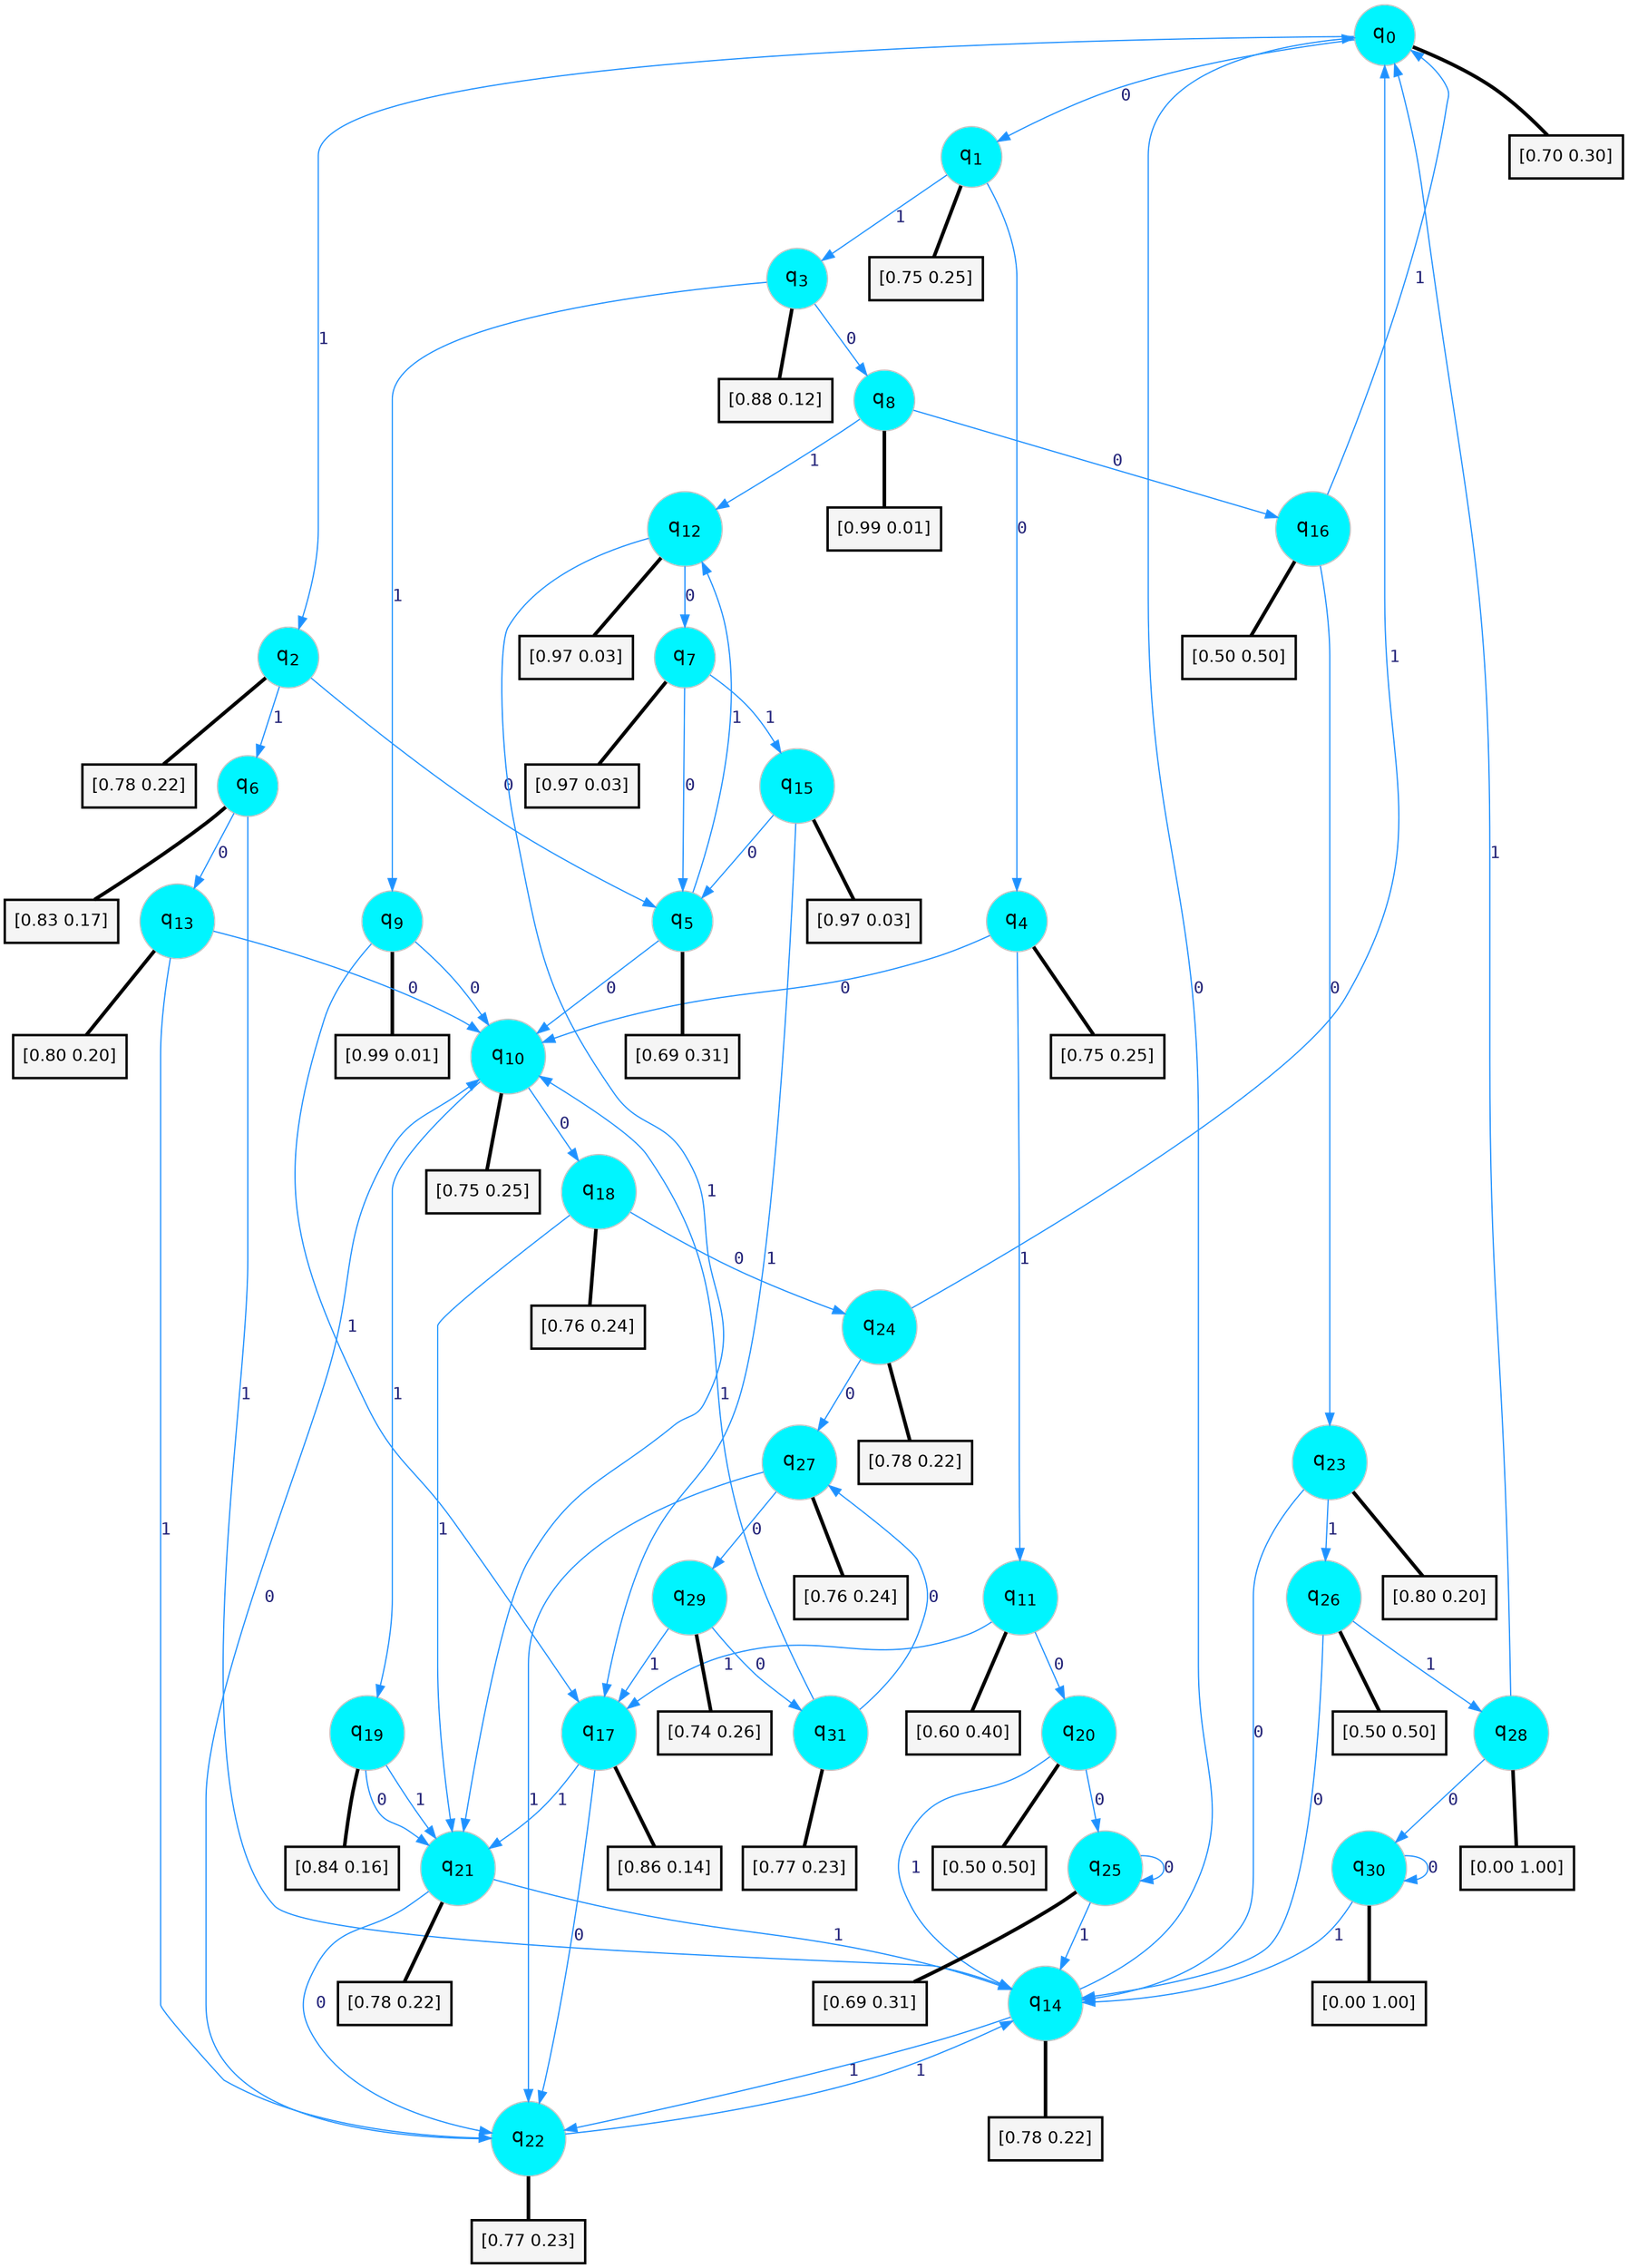 digraph G {
graph [
bgcolor=transparent, dpi=300, rankdir=TD, size="40,25"];
node [
color=gray, fillcolor=turquoise1, fontcolor=black, fontname=Helvetica, fontsize=16, fontweight=bold, shape=circle, style=filled];
edge [
arrowsize=1, color=dodgerblue1, fontcolor=midnightblue, fontname=courier, fontweight=bold, penwidth=1, style=solid, weight=20];
0[label=<q<SUB>0</SUB>>];
1[label=<q<SUB>1</SUB>>];
2[label=<q<SUB>2</SUB>>];
3[label=<q<SUB>3</SUB>>];
4[label=<q<SUB>4</SUB>>];
5[label=<q<SUB>5</SUB>>];
6[label=<q<SUB>6</SUB>>];
7[label=<q<SUB>7</SUB>>];
8[label=<q<SUB>8</SUB>>];
9[label=<q<SUB>9</SUB>>];
10[label=<q<SUB>10</SUB>>];
11[label=<q<SUB>11</SUB>>];
12[label=<q<SUB>12</SUB>>];
13[label=<q<SUB>13</SUB>>];
14[label=<q<SUB>14</SUB>>];
15[label=<q<SUB>15</SUB>>];
16[label=<q<SUB>16</SUB>>];
17[label=<q<SUB>17</SUB>>];
18[label=<q<SUB>18</SUB>>];
19[label=<q<SUB>19</SUB>>];
20[label=<q<SUB>20</SUB>>];
21[label=<q<SUB>21</SUB>>];
22[label=<q<SUB>22</SUB>>];
23[label=<q<SUB>23</SUB>>];
24[label=<q<SUB>24</SUB>>];
25[label=<q<SUB>25</SUB>>];
26[label=<q<SUB>26</SUB>>];
27[label=<q<SUB>27</SUB>>];
28[label=<q<SUB>28</SUB>>];
29[label=<q<SUB>29</SUB>>];
30[label=<q<SUB>30</SUB>>];
31[label=<q<SUB>31</SUB>>];
32[label="[0.70 0.30]", shape=box,fontcolor=black, fontname=Helvetica, fontsize=14, penwidth=2, fillcolor=whitesmoke,color=black];
33[label="[0.75 0.25]", shape=box,fontcolor=black, fontname=Helvetica, fontsize=14, penwidth=2, fillcolor=whitesmoke,color=black];
34[label="[0.78 0.22]", shape=box,fontcolor=black, fontname=Helvetica, fontsize=14, penwidth=2, fillcolor=whitesmoke,color=black];
35[label="[0.88 0.12]", shape=box,fontcolor=black, fontname=Helvetica, fontsize=14, penwidth=2, fillcolor=whitesmoke,color=black];
36[label="[0.75 0.25]", shape=box,fontcolor=black, fontname=Helvetica, fontsize=14, penwidth=2, fillcolor=whitesmoke,color=black];
37[label="[0.69 0.31]", shape=box,fontcolor=black, fontname=Helvetica, fontsize=14, penwidth=2, fillcolor=whitesmoke,color=black];
38[label="[0.83 0.17]", shape=box,fontcolor=black, fontname=Helvetica, fontsize=14, penwidth=2, fillcolor=whitesmoke,color=black];
39[label="[0.97 0.03]", shape=box,fontcolor=black, fontname=Helvetica, fontsize=14, penwidth=2, fillcolor=whitesmoke,color=black];
40[label="[0.99 0.01]", shape=box,fontcolor=black, fontname=Helvetica, fontsize=14, penwidth=2, fillcolor=whitesmoke,color=black];
41[label="[0.99 0.01]", shape=box,fontcolor=black, fontname=Helvetica, fontsize=14, penwidth=2, fillcolor=whitesmoke,color=black];
42[label="[0.75 0.25]", shape=box,fontcolor=black, fontname=Helvetica, fontsize=14, penwidth=2, fillcolor=whitesmoke,color=black];
43[label="[0.60 0.40]", shape=box,fontcolor=black, fontname=Helvetica, fontsize=14, penwidth=2, fillcolor=whitesmoke,color=black];
44[label="[0.97 0.03]", shape=box,fontcolor=black, fontname=Helvetica, fontsize=14, penwidth=2, fillcolor=whitesmoke,color=black];
45[label="[0.80 0.20]", shape=box,fontcolor=black, fontname=Helvetica, fontsize=14, penwidth=2, fillcolor=whitesmoke,color=black];
46[label="[0.78 0.22]", shape=box,fontcolor=black, fontname=Helvetica, fontsize=14, penwidth=2, fillcolor=whitesmoke,color=black];
47[label="[0.97 0.03]", shape=box,fontcolor=black, fontname=Helvetica, fontsize=14, penwidth=2, fillcolor=whitesmoke,color=black];
48[label="[0.50 0.50]", shape=box,fontcolor=black, fontname=Helvetica, fontsize=14, penwidth=2, fillcolor=whitesmoke,color=black];
49[label="[0.86 0.14]", shape=box,fontcolor=black, fontname=Helvetica, fontsize=14, penwidth=2, fillcolor=whitesmoke,color=black];
50[label="[0.76 0.24]", shape=box,fontcolor=black, fontname=Helvetica, fontsize=14, penwidth=2, fillcolor=whitesmoke,color=black];
51[label="[0.84 0.16]", shape=box,fontcolor=black, fontname=Helvetica, fontsize=14, penwidth=2, fillcolor=whitesmoke,color=black];
52[label="[0.50 0.50]", shape=box,fontcolor=black, fontname=Helvetica, fontsize=14, penwidth=2, fillcolor=whitesmoke,color=black];
53[label="[0.78 0.22]", shape=box,fontcolor=black, fontname=Helvetica, fontsize=14, penwidth=2, fillcolor=whitesmoke,color=black];
54[label="[0.77 0.23]", shape=box,fontcolor=black, fontname=Helvetica, fontsize=14, penwidth=2, fillcolor=whitesmoke,color=black];
55[label="[0.80 0.20]", shape=box,fontcolor=black, fontname=Helvetica, fontsize=14, penwidth=2, fillcolor=whitesmoke,color=black];
56[label="[0.78 0.22]", shape=box,fontcolor=black, fontname=Helvetica, fontsize=14, penwidth=2, fillcolor=whitesmoke,color=black];
57[label="[0.69 0.31]", shape=box,fontcolor=black, fontname=Helvetica, fontsize=14, penwidth=2, fillcolor=whitesmoke,color=black];
58[label="[0.50 0.50]", shape=box,fontcolor=black, fontname=Helvetica, fontsize=14, penwidth=2, fillcolor=whitesmoke,color=black];
59[label="[0.76 0.24]", shape=box,fontcolor=black, fontname=Helvetica, fontsize=14, penwidth=2, fillcolor=whitesmoke,color=black];
60[label="[0.00 1.00]", shape=box,fontcolor=black, fontname=Helvetica, fontsize=14, penwidth=2, fillcolor=whitesmoke,color=black];
61[label="[0.74 0.26]", shape=box,fontcolor=black, fontname=Helvetica, fontsize=14, penwidth=2, fillcolor=whitesmoke,color=black];
62[label="[0.00 1.00]", shape=box,fontcolor=black, fontname=Helvetica, fontsize=14, penwidth=2, fillcolor=whitesmoke,color=black];
63[label="[0.77 0.23]", shape=box,fontcolor=black, fontname=Helvetica, fontsize=14, penwidth=2, fillcolor=whitesmoke,color=black];
0->1 [label=0];
0->2 [label=1];
0->32 [arrowhead=none, penwidth=3,color=black];
1->4 [label=0];
1->3 [label=1];
1->33 [arrowhead=none, penwidth=3,color=black];
2->5 [label=0];
2->6 [label=1];
2->34 [arrowhead=none, penwidth=3,color=black];
3->8 [label=0];
3->9 [label=1];
3->35 [arrowhead=none, penwidth=3,color=black];
4->10 [label=0];
4->11 [label=1];
4->36 [arrowhead=none, penwidth=3,color=black];
5->10 [label=0];
5->12 [label=1];
5->37 [arrowhead=none, penwidth=3,color=black];
6->13 [label=0];
6->14 [label=1];
6->38 [arrowhead=none, penwidth=3,color=black];
7->5 [label=0];
7->15 [label=1];
7->39 [arrowhead=none, penwidth=3,color=black];
8->16 [label=0];
8->12 [label=1];
8->40 [arrowhead=none, penwidth=3,color=black];
9->10 [label=0];
9->17 [label=1];
9->41 [arrowhead=none, penwidth=3,color=black];
10->18 [label=0];
10->19 [label=1];
10->42 [arrowhead=none, penwidth=3,color=black];
11->20 [label=0];
11->17 [label=1];
11->43 [arrowhead=none, penwidth=3,color=black];
12->7 [label=0];
12->21 [label=1];
12->44 [arrowhead=none, penwidth=3,color=black];
13->10 [label=0];
13->22 [label=1];
13->45 [arrowhead=none, penwidth=3,color=black];
14->0 [label=0];
14->22 [label=1];
14->46 [arrowhead=none, penwidth=3,color=black];
15->5 [label=0];
15->17 [label=1];
15->47 [arrowhead=none, penwidth=3,color=black];
16->23 [label=0];
16->0 [label=1];
16->48 [arrowhead=none, penwidth=3,color=black];
17->22 [label=0];
17->21 [label=1];
17->49 [arrowhead=none, penwidth=3,color=black];
18->24 [label=0];
18->21 [label=1];
18->50 [arrowhead=none, penwidth=3,color=black];
19->21 [label=0];
19->21 [label=1];
19->51 [arrowhead=none, penwidth=3,color=black];
20->25 [label=0];
20->14 [label=1];
20->52 [arrowhead=none, penwidth=3,color=black];
21->22 [label=0];
21->14 [label=1];
21->53 [arrowhead=none, penwidth=3,color=black];
22->10 [label=0];
22->14 [label=1];
22->54 [arrowhead=none, penwidth=3,color=black];
23->14 [label=0];
23->26 [label=1];
23->55 [arrowhead=none, penwidth=3,color=black];
24->27 [label=0];
24->0 [label=1];
24->56 [arrowhead=none, penwidth=3,color=black];
25->25 [label=0];
25->14 [label=1];
25->57 [arrowhead=none, penwidth=3,color=black];
26->14 [label=0];
26->28 [label=1];
26->58 [arrowhead=none, penwidth=3,color=black];
27->29 [label=0];
27->22 [label=1];
27->59 [arrowhead=none, penwidth=3,color=black];
28->30 [label=0];
28->0 [label=1];
28->60 [arrowhead=none, penwidth=3,color=black];
29->31 [label=0];
29->17 [label=1];
29->61 [arrowhead=none, penwidth=3,color=black];
30->30 [label=0];
30->14 [label=1];
30->62 [arrowhead=none, penwidth=3,color=black];
31->27 [label=0];
31->10 [label=1];
31->63 [arrowhead=none, penwidth=3,color=black];
}
